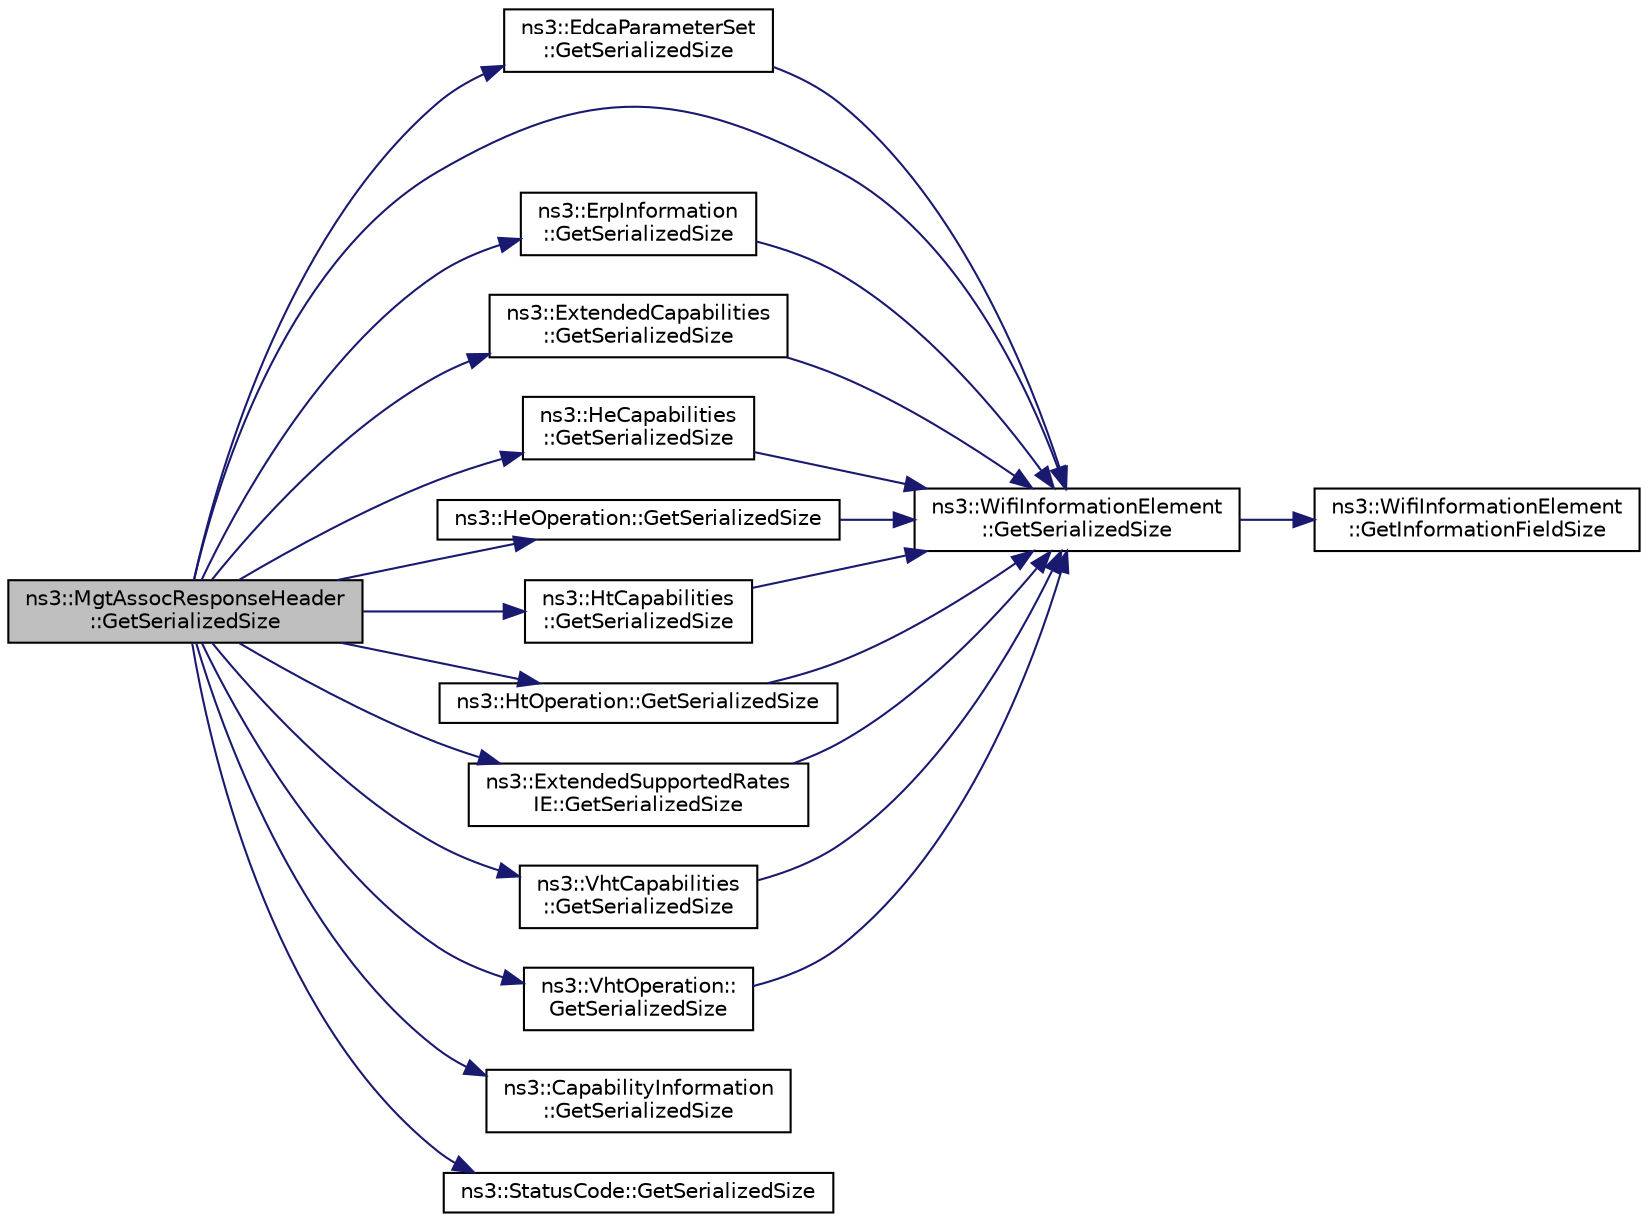 digraph "ns3::MgtAssocResponseHeader::GetSerializedSize"
{
 // LATEX_PDF_SIZE
  edge [fontname="Helvetica",fontsize="10",labelfontname="Helvetica",labelfontsize="10"];
  node [fontname="Helvetica",fontsize="10",shape=record];
  rankdir="LR";
  Node1 [label="ns3::MgtAssocResponseHeader\l::GetSerializedSize",height=0.2,width=0.4,color="black", fillcolor="grey75", style="filled", fontcolor="black",tooltip=" "];
  Node1 -> Node2 [color="midnightblue",fontsize="10",style="solid",fontname="Helvetica"];
  Node2 [label="ns3::EdcaParameterSet\l::GetSerializedSize",height=0.2,width=0.4,color="black", fillcolor="white", style="filled",URL="$classns3_1_1_edca_parameter_set.html#a4f8bcc0fa87ea089beb34453d66278f3",tooltip=" "];
  Node2 -> Node3 [color="midnightblue",fontsize="10",style="solid",fontname="Helvetica"];
  Node3 [label="ns3::WifiInformationElement\l::GetSerializedSize",height=0.2,width=0.4,color="black", fillcolor="white", style="filled",URL="$classns3_1_1_wifi_information_element.html#a1e40d7d7a90f9c6d383223c26a977dc3",tooltip="Get the size of the serialized IE including Element ID and length fields."];
  Node3 -> Node4 [color="midnightblue",fontsize="10",style="solid",fontname="Helvetica"];
  Node4 [label="ns3::WifiInformationElement\l::GetInformationFieldSize",height=0.2,width=0.4,color="black", fillcolor="white", style="filled",URL="$classns3_1_1_wifi_information_element.html#a04af58633c58364e6b8d0ae2a7d777b2",tooltip="Length of serialized information (i.e., the length of the body of the IE, not including the Element I..."];
  Node1 -> Node5 [color="midnightblue",fontsize="10",style="solid",fontname="Helvetica"];
  Node5 [label="ns3::ErpInformation\l::GetSerializedSize",height=0.2,width=0.4,color="black", fillcolor="white", style="filled",URL="$classns3_1_1_erp_information.html#a5888988760b9d20054a7d9f5b5e2d92b",tooltip=" "];
  Node5 -> Node3 [color="midnightblue",fontsize="10",style="solid",fontname="Helvetica"];
  Node1 -> Node6 [color="midnightblue",fontsize="10",style="solid",fontname="Helvetica"];
  Node6 [label="ns3::ExtendedCapabilities\l::GetSerializedSize",height=0.2,width=0.4,color="black", fillcolor="white", style="filled",URL="$classns3_1_1_extended_capabilities.html#a835d4f4e0409877dbda84362f89e945d",tooltip=" "];
  Node6 -> Node3 [color="midnightblue",fontsize="10",style="solid",fontname="Helvetica"];
  Node1 -> Node7 [color="midnightblue",fontsize="10",style="solid",fontname="Helvetica"];
  Node7 [label="ns3::HeCapabilities\l::GetSerializedSize",height=0.2,width=0.4,color="black", fillcolor="white", style="filled",URL="$classns3_1_1_he_capabilities.html#acaf56a62b973824e6f98aec4c078201c",tooltip=" "];
  Node7 -> Node3 [color="midnightblue",fontsize="10",style="solid",fontname="Helvetica"];
  Node1 -> Node8 [color="midnightblue",fontsize="10",style="solid",fontname="Helvetica"];
  Node8 [label="ns3::HeOperation::GetSerializedSize",height=0.2,width=0.4,color="black", fillcolor="white", style="filled",URL="$classns3_1_1_he_operation.html#a62ee7db5c64122ce94151d0307c3ac4a",tooltip=" "];
  Node8 -> Node3 [color="midnightblue",fontsize="10",style="solid",fontname="Helvetica"];
  Node1 -> Node9 [color="midnightblue",fontsize="10",style="solid",fontname="Helvetica"];
  Node9 [label="ns3::HtCapabilities\l::GetSerializedSize",height=0.2,width=0.4,color="black", fillcolor="white", style="filled",URL="$classns3_1_1_ht_capabilities.html#aa852839eb632f943fdc52a6a0359ba5f",tooltip=" "];
  Node9 -> Node3 [color="midnightblue",fontsize="10",style="solid",fontname="Helvetica"];
  Node1 -> Node10 [color="midnightblue",fontsize="10",style="solid",fontname="Helvetica"];
  Node10 [label="ns3::HtOperation::GetSerializedSize",height=0.2,width=0.4,color="black", fillcolor="white", style="filled",URL="$classns3_1_1_ht_operation.html#a5c5633a3116ee58f9e2962b470e09997",tooltip=" "];
  Node10 -> Node3 [color="midnightblue",fontsize="10",style="solid",fontname="Helvetica"];
  Node1 -> Node11 [color="midnightblue",fontsize="10",style="solid",fontname="Helvetica"];
  Node11 [label="ns3::ExtendedSupportedRates\lIE::GetSerializedSize",height=0.2,width=0.4,color="black", fillcolor="white", style="filled",URL="$classns3_1_1_extended_supported_rates_i_e.html#a80e6ac14f42780bd2568a91c58db9318",tooltip=" "];
  Node11 -> Node3 [color="midnightblue",fontsize="10",style="solid",fontname="Helvetica"];
  Node1 -> Node12 [color="midnightblue",fontsize="10",style="solid",fontname="Helvetica"];
  Node12 [label="ns3::VhtCapabilities\l::GetSerializedSize",height=0.2,width=0.4,color="black", fillcolor="white", style="filled",URL="$classns3_1_1_vht_capabilities.html#aefd4e902dacc6a9703cedb8e886cc8b5",tooltip=" "];
  Node12 -> Node3 [color="midnightblue",fontsize="10",style="solid",fontname="Helvetica"];
  Node1 -> Node13 [color="midnightblue",fontsize="10",style="solid",fontname="Helvetica"];
  Node13 [label="ns3::VhtOperation::\lGetSerializedSize",height=0.2,width=0.4,color="black", fillcolor="white", style="filled",URL="$classns3_1_1_vht_operation.html#a89ea044824dd5732f33f9e9dcfa2e863",tooltip=" "];
  Node13 -> Node3 [color="midnightblue",fontsize="10",style="solid",fontname="Helvetica"];
  Node1 -> Node3 [color="midnightblue",fontsize="10",style="solid",fontname="Helvetica"];
  Node1 -> Node14 [color="midnightblue",fontsize="10",style="solid",fontname="Helvetica"];
  Node14 [label="ns3::CapabilityInformation\l::GetSerializedSize",height=0.2,width=0.4,color="black", fillcolor="white", style="filled",URL="$classns3_1_1_capability_information.html#ae68b36c3e824e16417954e748b71618f",tooltip="Return the serialized size of capability information."];
  Node1 -> Node15 [color="midnightblue",fontsize="10",style="solid",fontname="Helvetica"];
  Node15 [label="ns3::StatusCode::GetSerializedSize",height=0.2,width=0.4,color="black", fillcolor="white", style="filled",URL="$classns3_1_1_status_code.html#a88fbabf3326d9db2524d2a4f416f1119",tooltip=" "];
}
